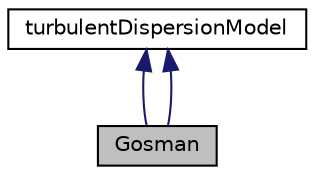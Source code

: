 digraph "Gosman"
{
  bgcolor="transparent";
  edge [fontname="Helvetica",fontsize="10",labelfontname="Helvetica",labelfontsize="10"];
  node [fontname="Helvetica",fontsize="10",shape=record];
  Node0 [label="Gosman",height=0.2,width=0.4,color="black", fillcolor="grey75", style="filled", fontcolor="black"];
  Node1 -> Node0 [dir="back",color="midnightblue",fontsize="10",style="solid",fontname="Helvetica"];
  Node1 [label="turbulentDispersionModel",height=0.2,width=0.4,color="black",URL="$a02544.html"];
  Node1 -> Node0 [dir="back",color="midnightblue",fontsize="10",style="solid",fontname="Helvetica"];
}
